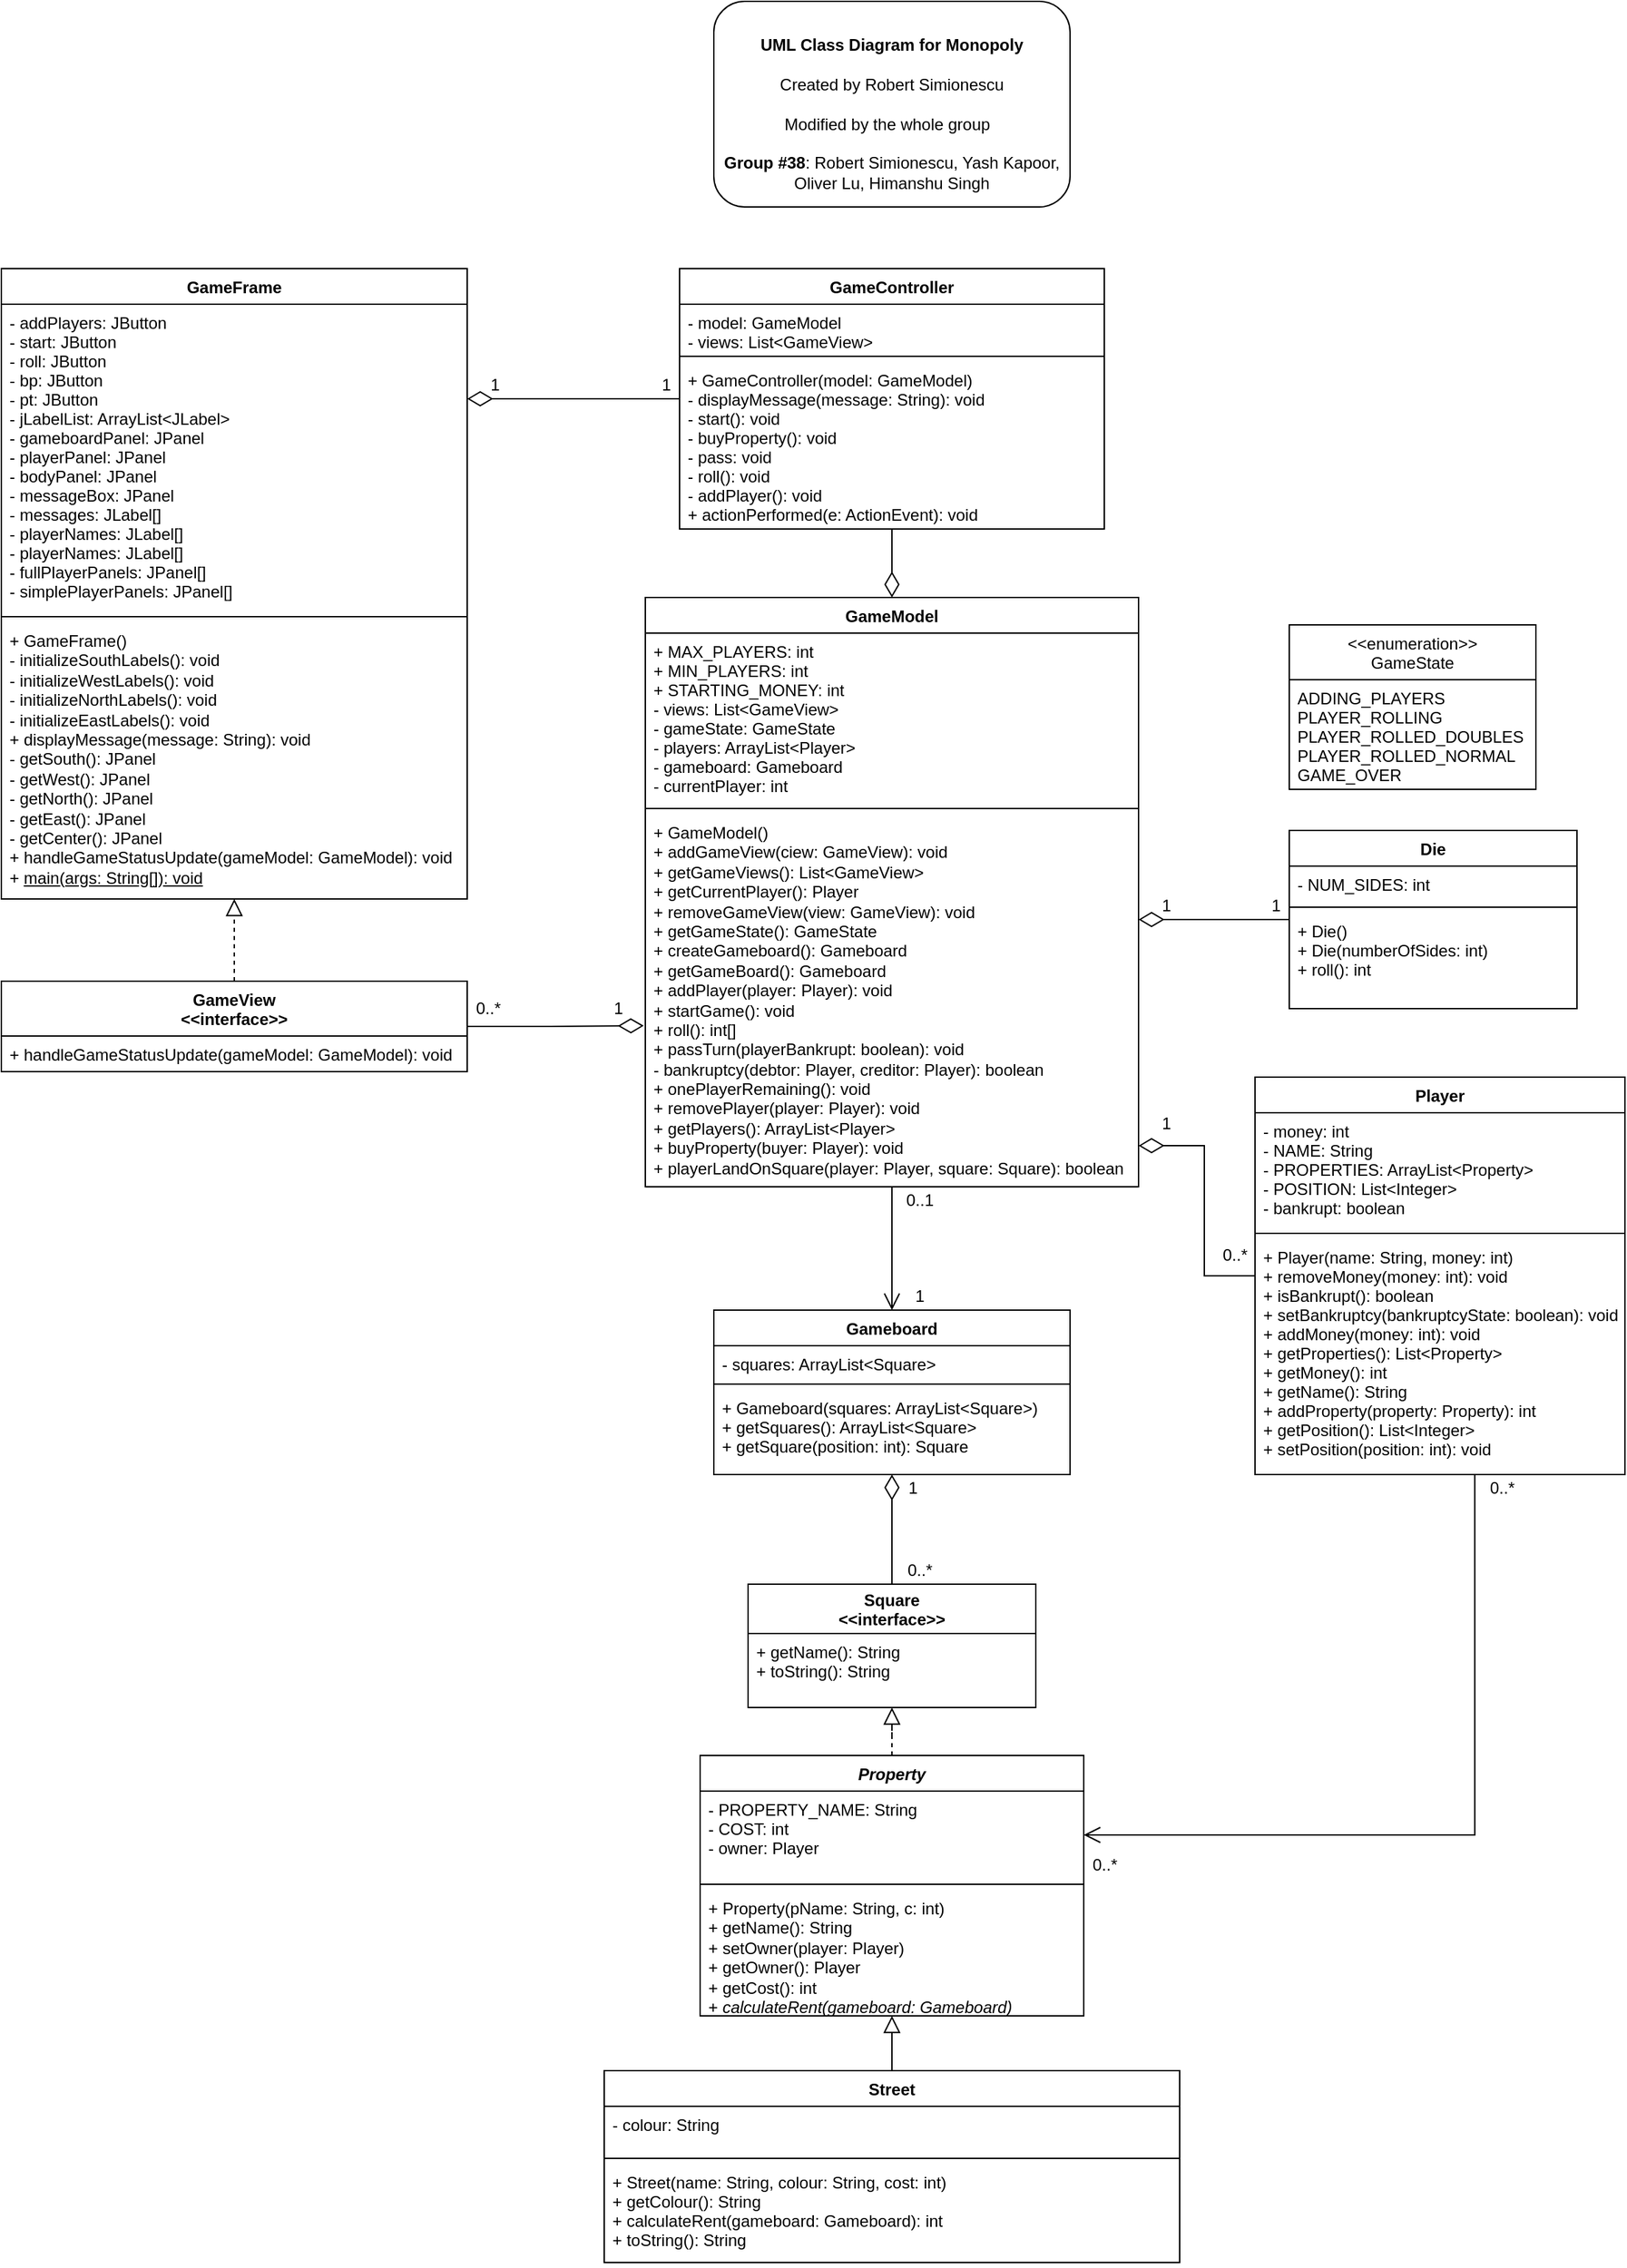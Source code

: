 <mxfile version="15.7.0" type="github">
  <diagram id="C5RBs43oDa-KdzZeNtuy" name="Page-1">
    <mxGraphModel dx="1865" dy="555" grid="1" gridSize="10" guides="1" tooltips="1" connect="1" arrows="1" fold="1" page="1" pageScale="1" pageWidth="827" pageHeight="1169" math="0" shadow="0">
      <root>
        <mxCell id="WIyWlLk6GJQsqaUBKTNV-0" />
        <mxCell id="WIyWlLk6GJQsqaUBKTNV-1" parent="WIyWlLk6GJQsqaUBKTNV-0" />
        <mxCell id="89V0pPBTU7u06rMjEI4J-0" value="Gameboard" style="swimlane;fontStyle=1;align=center;verticalAlign=top;childLayout=stackLayout;horizontal=1;startSize=26;horizontalStack=0;resizeParent=1;resizeParentMax=0;resizeLast=0;collapsible=1;marginBottom=0;" parent="WIyWlLk6GJQsqaUBKTNV-1" vertex="1">
          <mxGeometry x="-80" y="1295" width="260" height="120" as="geometry" />
        </mxCell>
        <mxCell id="89V0pPBTU7u06rMjEI4J-1" value="- squares: ArrayList&lt;Square&gt;" style="text;strokeColor=none;fillColor=none;align=left;verticalAlign=top;spacingLeft=4;spacingRight=4;overflow=hidden;rotatable=0;points=[[0,0.5],[1,0.5]];portConstraint=eastwest;" parent="89V0pPBTU7u06rMjEI4J-0" vertex="1">
          <mxGeometry y="26" width="260" height="24" as="geometry" />
        </mxCell>
        <mxCell id="89V0pPBTU7u06rMjEI4J-2" value="" style="line;strokeWidth=1;fillColor=none;align=left;verticalAlign=middle;spacingTop=-1;spacingLeft=3;spacingRight=3;rotatable=0;labelPosition=right;points=[];portConstraint=eastwest;" parent="89V0pPBTU7u06rMjEI4J-0" vertex="1">
          <mxGeometry y="50" width="260" height="8" as="geometry" />
        </mxCell>
        <mxCell id="89V0pPBTU7u06rMjEI4J-3" value="+ Gameboard(squares: ArrayList&lt;Square&gt;)&#xa;+ getSquares(): ArrayList&lt;Square&gt;&#xa;+ getSquare(position: int): Square&#xa;" style="text;strokeColor=none;fillColor=none;align=left;verticalAlign=top;spacingLeft=4;spacingRight=4;overflow=hidden;rotatable=0;points=[[0,0.5],[1,0.5]];portConstraint=eastwest;" parent="89V0pPBTU7u06rMjEI4J-0" vertex="1">
          <mxGeometry y="58" width="260" height="62" as="geometry" />
        </mxCell>
        <mxCell id="8WZaVkMKhoH__vkDGNuC-46" style="edgeStyle=orthogonalEdgeStyle;rounded=0;orthogonalLoop=1;jettySize=auto;html=1;endArrow=diamondThin;endFill=0;endSize=16;" parent="WIyWlLk6GJQsqaUBKTNV-1" source="89V0pPBTU7u06rMjEI4J-4" target="y0c8cUuytXagtE5NIueB-23" edge="1">
          <mxGeometry relative="1" as="geometry">
            <Array as="points">
              <mxPoint x="290" y="1010" />
              <mxPoint x="290" y="1010" />
            </Array>
          </mxGeometry>
        </mxCell>
        <mxCell id="89V0pPBTU7u06rMjEI4J-4" value="Die" style="swimlane;fontStyle=1;align=center;verticalAlign=top;childLayout=stackLayout;horizontal=1;startSize=26;horizontalStack=0;resizeParent=1;resizeParentMax=0;resizeLast=0;collapsible=1;marginBottom=0;" parent="WIyWlLk6GJQsqaUBKTNV-1" vertex="1">
          <mxGeometry x="340" y="945" width="210" height="130" as="geometry" />
        </mxCell>
        <mxCell id="89V0pPBTU7u06rMjEI4J-5" value="- NUM_SIDES: int" style="text;strokeColor=none;fillColor=none;align=left;verticalAlign=top;spacingLeft=4;spacingRight=4;overflow=hidden;rotatable=0;points=[[0,0.5],[1,0.5]];portConstraint=eastwest;" parent="89V0pPBTU7u06rMjEI4J-4" vertex="1">
          <mxGeometry y="26" width="210" height="26" as="geometry" />
        </mxCell>
        <mxCell id="89V0pPBTU7u06rMjEI4J-6" value="" style="line;strokeWidth=1;fillColor=none;align=left;verticalAlign=middle;spacingTop=-1;spacingLeft=3;spacingRight=3;rotatable=0;labelPosition=right;points=[];portConstraint=eastwest;" parent="89V0pPBTU7u06rMjEI4J-4" vertex="1">
          <mxGeometry y="52" width="210" height="8" as="geometry" />
        </mxCell>
        <mxCell id="89V0pPBTU7u06rMjEI4J-7" value="+ Die()&#xa;+ Die(numberOfSides: int)&#xa;+ roll(): int" style="text;strokeColor=none;fillColor=none;align=left;verticalAlign=top;spacingLeft=4;spacingRight=4;overflow=hidden;rotatable=0;points=[[0,0.5],[1,0.5]];portConstraint=eastwest;" parent="89V0pPBTU7u06rMjEI4J-4" vertex="1">
          <mxGeometry y="60" width="210" height="70" as="geometry" />
        </mxCell>
        <mxCell id="8WZaVkMKhoH__vkDGNuC-30" style="edgeStyle=orthogonalEdgeStyle;rounded=0;orthogonalLoop=1;jettySize=auto;html=1;endArrow=diamondThin;endFill=0;endSize=16;" parent="WIyWlLk6GJQsqaUBKTNV-1" source="89V0pPBTU7u06rMjEI4J-8" target="y0c8cUuytXagtE5NIueB-23" edge="1">
          <mxGeometry relative="1" as="geometry">
            <Array as="points">
              <mxPoint x="278" y="1270" />
              <mxPoint x="278" y="1175" />
            </Array>
          </mxGeometry>
        </mxCell>
        <mxCell id="89V0pPBTU7u06rMjEI4J-8" value="Player" style="swimlane;fontStyle=1;align=center;verticalAlign=top;childLayout=stackLayout;horizontal=1;startSize=26;horizontalStack=0;resizeParent=1;resizeParentMax=0;resizeLast=0;collapsible=1;marginBottom=0;" parent="WIyWlLk6GJQsqaUBKTNV-1" vertex="1">
          <mxGeometry x="315" y="1125" width="270" height="290" as="geometry" />
        </mxCell>
        <mxCell id="89V0pPBTU7u06rMjEI4J-9" value="- money: int&#xa;- NAME: String&#xa;- PROPERTIES: ArrayList&lt;Property&gt;&#xa;- POSITION: List&lt;Integer&gt;&#xa;- bankrupt: boolean&#xa;&#xa;&#xa;" style="text;strokeColor=none;fillColor=none;align=left;verticalAlign=top;spacingLeft=4;spacingRight=4;overflow=hidden;rotatable=0;points=[[0,0.5],[1,0.5]];portConstraint=eastwest;" parent="89V0pPBTU7u06rMjEI4J-8" vertex="1">
          <mxGeometry y="26" width="270" height="84" as="geometry" />
        </mxCell>
        <mxCell id="89V0pPBTU7u06rMjEI4J-10" value="" style="line;strokeWidth=1;fillColor=none;align=left;verticalAlign=middle;spacingTop=-1;spacingLeft=3;spacingRight=3;rotatable=0;labelPosition=right;points=[];portConstraint=eastwest;" parent="89V0pPBTU7u06rMjEI4J-8" vertex="1">
          <mxGeometry y="110" width="270" height="8" as="geometry" />
        </mxCell>
        <mxCell id="89V0pPBTU7u06rMjEI4J-11" value="+ Player(name: String, money: int)&#xa;+ removeMoney(money: int): void&#xa;+ isBankrupt(): boolean&#xa;+ setBankruptcy(bankruptcyState: boolean): void&#xa;+ addMoney(money: int): void&#xa;+ getProperties(): List&lt;Property&gt;&#xa;+ getMoney(): int&#xa;+ getName(): String&#xa;+ addProperty(property: Property): int&#xa;+ getPosition(): List&lt;Integer&gt; &#xa;+ setPosition(position: int): void" style="text;strokeColor=none;fillColor=none;align=left;verticalAlign=top;spacingLeft=4;spacingRight=4;overflow=hidden;rotatable=0;points=[[0,0.5],[1,0.5]];portConstraint=eastwest;" parent="89V0pPBTU7u06rMjEI4J-8" vertex="1">
          <mxGeometry y="118" width="270" height="172" as="geometry" />
        </mxCell>
        <mxCell id="8WZaVkMKhoH__vkDGNuC-36" style="edgeStyle=orthogonalEdgeStyle;rounded=0;orthogonalLoop=1;jettySize=auto;html=1;endArrow=block;endFill=0;endSize=10;" parent="WIyWlLk6GJQsqaUBKTNV-1" source="89V0pPBTU7u06rMjEI4J-24" target="89V0pPBTU7u06rMjEI4J-49" edge="1">
          <mxGeometry relative="1" as="geometry" />
        </mxCell>
        <mxCell id="89V0pPBTU7u06rMjEI4J-24" value="Street" style="swimlane;fontStyle=1;align=center;verticalAlign=top;childLayout=stackLayout;horizontal=1;startSize=26;horizontalStack=0;resizeParent=1;resizeParentMax=0;resizeLast=0;collapsible=1;marginBottom=0;" parent="WIyWlLk6GJQsqaUBKTNV-1" vertex="1">
          <mxGeometry x="-160" y="1850" width="420" height="140" as="geometry" />
        </mxCell>
        <mxCell id="89V0pPBTU7u06rMjEI4J-25" value="- colour: String" style="text;strokeColor=none;fillColor=none;align=left;verticalAlign=top;spacingLeft=4;spacingRight=4;overflow=hidden;rotatable=0;points=[[0,0.5],[1,0.5]];portConstraint=eastwest;" parent="89V0pPBTU7u06rMjEI4J-24" vertex="1">
          <mxGeometry y="26" width="420" height="34" as="geometry" />
        </mxCell>
        <mxCell id="89V0pPBTU7u06rMjEI4J-26" value="" style="line;strokeWidth=1;fillColor=none;align=left;verticalAlign=middle;spacingTop=-1;spacingLeft=3;spacingRight=3;rotatable=0;labelPosition=right;points=[];portConstraint=eastwest;" parent="89V0pPBTU7u06rMjEI4J-24" vertex="1">
          <mxGeometry y="60" width="420" height="8" as="geometry" />
        </mxCell>
        <mxCell id="89V0pPBTU7u06rMjEI4J-27" value="+ Street(name: String, colour: String, cost: int)&#xa;+ getColour(): String&#xa;+ calculateRent(gameboard: Gameboard): int&#xa;+ toString(): String" style="text;strokeColor=none;fillColor=none;align=left;verticalAlign=top;spacingLeft=4;spacingRight=4;overflow=hidden;rotatable=0;points=[[0,0.5],[1,0.5]];portConstraint=eastwest;" parent="89V0pPBTU7u06rMjEI4J-24" vertex="1">
          <mxGeometry y="68" width="420" height="72" as="geometry" />
        </mxCell>
        <mxCell id="8WZaVkMKhoH__vkDGNuC-33" style="edgeStyle=orthogonalEdgeStyle;rounded=0;orthogonalLoop=1;jettySize=auto;html=1;endArrow=block;endFill=0;endSize=10;dashed=1;" parent="WIyWlLk6GJQsqaUBKTNV-1" source="89V0pPBTU7u06rMjEI4J-49" target="paI8Il_EuwSy5qUbTORu-11" edge="1">
          <mxGeometry relative="1" as="geometry" />
        </mxCell>
        <mxCell id="89V0pPBTU7u06rMjEI4J-49" value="Property" style="swimlane;fontStyle=3;align=center;verticalAlign=top;childLayout=stackLayout;horizontal=1;startSize=26;horizontalStack=0;resizeParent=1;resizeParentMax=0;resizeLast=0;collapsible=1;marginBottom=0;" parent="WIyWlLk6GJQsqaUBKTNV-1" vertex="1">
          <mxGeometry x="-90" y="1620" width="280" height="190" as="geometry" />
        </mxCell>
        <mxCell id="89V0pPBTU7u06rMjEI4J-50" value="- PROPERTY_NAME: String&#xa;- COST: int&#xa;- owner: Player" style="text;strokeColor=none;fillColor=none;align=left;verticalAlign=top;spacingLeft=4;spacingRight=4;overflow=hidden;rotatable=0;points=[[0,0.5],[1,0.5]];portConstraint=eastwest;" parent="89V0pPBTU7u06rMjEI4J-49" vertex="1">
          <mxGeometry y="26" width="280" height="64" as="geometry" />
        </mxCell>
        <mxCell id="89V0pPBTU7u06rMjEI4J-51" value="" style="line;strokeWidth=1;fillColor=none;align=left;verticalAlign=middle;spacingTop=-1;spacingLeft=3;spacingRight=3;rotatable=0;labelPosition=right;points=[];portConstraint=eastwest;" parent="89V0pPBTU7u06rMjEI4J-49" vertex="1">
          <mxGeometry y="90" width="280" height="8" as="geometry" />
        </mxCell>
        <mxCell id="89V0pPBTU7u06rMjEI4J-52" value="+ Property(pName: String, c: int)&lt;br&gt;+ getName(): String&lt;br&gt;+ setOwner(player: Player)&lt;br&gt;+ getOwner(): Player&lt;br&gt;+ getCost(): int&lt;br&gt;+ &lt;i&gt;calculateRent(gameboard: Gameboard)&lt;/i&gt;" style="text;strokeColor=none;fillColor=none;align=left;verticalAlign=top;spacingLeft=4;spacingRight=4;overflow=hidden;rotatable=0;points=[[0,0.5],[1,0.5]];portConstraint=eastwest;fontStyle=0;html=1;" parent="89V0pPBTU7u06rMjEI4J-49" vertex="1">
          <mxGeometry y="98" width="280" height="92" as="geometry" />
        </mxCell>
        <mxCell id="8WZaVkMKhoH__vkDGNuC-32" style="edgeStyle=orthogonalEdgeStyle;rounded=0;orthogonalLoop=1;jettySize=auto;html=1;endArrow=diamondThin;endFill=0;endSize=16;" parent="WIyWlLk6GJQsqaUBKTNV-1" source="paI8Il_EuwSy5qUbTORu-11" target="89V0pPBTU7u06rMjEI4J-0" edge="1">
          <mxGeometry relative="1" as="geometry" />
        </mxCell>
        <mxCell id="paI8Il_EuwSy5qUbTORu-11" value="Square&#xa;&lt;&lt;interface&gt;&gt;" style="swimlane;fontStyle=1;childLayout=stackLayout;horizontal=1;startSize=36;fillColor=none;horizontalStack=0;resizeParent=1;resizeParentMax=0;resizeLast=0;collapsible=1;marginBottom=0;" parent="WIyWlLk6GJQsqaUBKTNV-1" vertex="1">
          <mxGeometry x="-55" y="1495" width="210" height="90" as="geometry" />
        </mxCell>
        <mxCell id="paI8Il_EuwSy5qUbTORu-12" value="+ getName(): String&#xa;+ toString(): String&#xa;" style="text;strokeColor=none;fillColor=none;align=left;verticalAlign=top;spacingLeft=4;spacingRight=4;overflow=hidden;rotatable=0;points=[[0,0.5],[1,0.5]];portConstraint=eastwest;" parent="paI8Il_EuwSy5qUbTORu-11" vertex="1">
          <mxGeometry y="36" width="210" height="54" as="geometry" />
        </mxCell>
        <mxCell id="paI8Il_EuwSy5qUbTORu-16" value="GameFrame" style="swimlane;fontStyle=1;align=center;verticalAlign=top;childLayout=stackLayout;horizontal=1;startSize=26;horizontalStack=0;resizeParent=1;resizeParentMax=0;resizeLast=0;collapsible=1;marginBottom=0;swimlaneLine=1;" parent="WIyWlLk6GJQsqaUBKTNV-1" vertex="1">
          <mxGeometry x="-600" y="535" width="340" height="460" as="geometry" />
        </mxCell>
        <mxCell id="paI8Il_EuwSy5qUbTORu-17" value="- addPlayers: JButton&#xa;- start: JButton&#xa;- roll: JButton&#xa;- bp: JButton&#xa;- pt: JButton&#xa;- jLabelList: ArrayList&lt;JLabel&gt;&#xa;- gameboardPanel: JPanel&#xa;- playerPanel: JPanel&#xa;- bodyPanel: JPanel&#xa;- messageBox: JPanel&#xa;- messages: JLabel[]&#xa;- playerNames: JLabel[]&#xa;- playerNames: JLabel[]&#xa;- fullPlayerPanels: JPanel[]&#xa;- simplePlayerPanels: JPanel[]&#xa;" style="text;strokeColor=none;fillColor=none;align=left;verticalAlign=top;spacingLeft=4;spacingRight=4;overflow=hidden;rotatable=0;points=[[0,0.5],[1,0.5]];portConstraint=eastwest;" parent="paI8Il_EuwSy5qUbTORu-16" vertex="1">
          <mxGeometry y="26" width="340" height="224" as="geometry" />
        </mxCell>
        <mxCell id="paI8Il_EuwSy5qUbTORu-18" value="" style="line;strokeWidth=1;fillColor=none;align=left;verticalAlign=middle;spacingTop=-1;spacingLeft=3;spacingRight=3;rotatable=0;labelPosition=right;points=[];portConstraint=eastwest;" parent="paI8Il_EuwSy5qUbTORu-16" vertex="1">
          <mxGeometry y="250" width="340" height="8" as="geometry" />
        </mxCell>
        <mxCell id="paI8Il_EuwSy5qUbTORu-19" value="+ GameFrame()&lt;br&gt;- initializeSouthLabels(): void&lt;br&gt;- initializeWestLabels(): void&lt;br&gt;- initializeNorthLabels(): void&lt;br&gt;- initializeEastLabels(): void&lt;br&gt;+ displayMessage(message: String): void&lt;br&gt;- getSouth(): JPanel&lt;br&gt;- getWest(): JPanel&lt;br&gt;- getNorth(): JPanel&lt;br&gt;- getEast(): JPanel&lt;br&gt;- getCenter(): JPanel&lt;br&gt;+ handleGameStatusUpdate(gameModel: GameModel): void&lt;br&gt;+&amp;nbsp;&lt;u&gt;main(args: String[]): void&lt;/u&gt;" style="text;strokeColor=none;fillColor=none;align=left;verticalAlign=top;spacingLeft=4;spacingRight=4;overflow=hidden;rotatable=0;points=[[0,0.5],[1,0.5]];portConstraint=eastwest;fontStyle=0;html=1;" parent="paI8Il_EuwSy5qUbTORu-16" vertex="1">
          <mxGeometry y="258" width="340" height="202" as="geometry" />
        </mxCell>
        <mxCell id="y0c8cUuytXagtE5NIueB-3" style="edgeStyle=orthogonalEdgeStyle;rounded=0;orthogonalLoop=1;jettySize=auto;html=1;endArrow=open;endFill=0;startSize=6;endSize=10;strokeWidth=1;exitX=0.594;exitY=1;exitDx=0;exitDy=0;exitPerimeter=0;entryX=1;entryY=0.5;entryDx=0;entryDy=0;" parent="WIyWlLk6GJQsqaUBKTNV-1" source="89V0pPBTU7u06rMjEI4J-11" target="89V0pPBTU7u06rMjEI4J-50" edge="1">
          <mxGeometry relative="1" as="geometry">
            <mxPoint x="320" y="1315" as="sourcePoint" />
            <mxPoint x="427" y="1475" as="targetPoint" />
            <Array as="points">
              <mxPoint x="475" y="1678" />
            </Array>
          </mxGeometry>
        </mxCell>
        <mxCell id="y0c8cUuytXagtE5NIueB-4" value="0..1" style="text;html=1;align=center;verticalAlign=middle;resizable=0;points=[];autosize=1;strokeColor=none;fillColor=none;" parent="WIyWlLk6GJQsqaUBKTNV-1" vertex="1">
          <mxGeometry x="40" y="775" width="40" height="20" as="geometry" />
        </mxCell>
        <mxCell id="y0c8cUuytXagtE5NIueB-6" value="0..*" style="text;html=1;align=center;verticalAlign=middle;resizable=0;points=[];autosize=1;strokeColor=none;fillColor=none;" parent="WIyWlLk6GJQsqaUBKTNV-1" vertex="1">
          <mxGeometry x="285" y="1245" width="30" height="20" as="geometry" />
        </mxCell>
        <mxCell id="y0c8cUuytXagtE5NIueB-11" value="0..*" style="text;html=1;align=center;verticalAlign=middle;resizable=0;points=[];autosize=1;strokeColor=none;fillColor=none;" parent="WIyWlLk6GJQsqaUBKTNV-1" vertex="1">
          <mxGeometry x="55" y="1475" width="30" height="20" as="geometry" />
        </mxCell>
        <mxCell id="y0c8cUuytXagtE5NIueB-13" value="&lt;br&gt;&lt;b&gt;UML Class Diagram for Monopoly&lt;/b&gt;&lt;br&gt;&lt;br&gt;Created by Robert Simionescu&lt;br&gt;&lt;br&gt;Modified by the whole group&amp;nbsp;&amp;nbsp;&lt;br&gt;&lt;br&gt;&lt;b&gt;Group #38&lt;/b&gt;: Robert Simionescu, Yash Kapoor, Oliver Lu, Himanshu Singh" style="rounded=1;whiteSpace=wrap;html=1;labelBackgroundColor=none;" parent="WIyWlLk6GJQsqaUBKTNV-1" vertex="1">
          <mxGeometry x="-80" y="340" width="260" height="150" as="geometry" />
        </mxCell>
        <mxCell id="y0c8cUuytXagtE5NIueB-14" value="0..*" style="text;html=1;align=center;verticalAlign=middle;resizable=0;points=[];autosize=1;strokeColor=none;fillColor=none;" parent="WIyWlLk6GJQsqaUBKTNV-1" vertex="1">
          <mxGeometry x="190" y="1690" width="30" height="20" as="geometry" />
        </mxCell>
        <mxCell id="8WZaVkMKhoH__vkDGNuC-29" style="edgeStyle=orthogonalEdgeStyle;rounded=0;orthogonalLoop=1;jettySize=auto;html=1;endArrow=open;endFill=0;endSize=10;" parent="WIyWlLk6GJQsqaUBKTNV-1" source="y0c8cUuytXagtE5NIueB-23" target="89V0pPBTU7u06rMjEI4J-0" edge="1">
          <mxGeometry relative="1" as="geometry" />
        </mxCell>
        <mxCell id="y0c8cUuytXagtE5NIueB-23" value="GameModel" style="swimlane;fontStyle=1;align=center;verticalAlign=top;childLayout=stackLayout;horizontal=1;startSize=26;horizontalStack=0;resizeParent=1;resizeParentMax=0;resizeLast=0;collapsible=1;marginBottom=0;" parent="WIyWlLk6GJQsqaUBKTNV-1" vertex="1">
          <mxGeometry x="-130" y="775" width="360" height="430" as="geometry" />
        </mxCell>
        <mxCell id="y0c8cUuytXagtE5NIueB-24" value="+ MAX_PLAYERS: int&#xa;+ MIN_PLAYERS: int&#xa;+ STARTING_MONEY: int&#xa;- views: List&lt;GameView&gt;&#xa;- gameState: GameState&#xa;- players: ArrayList&lt;Player&gt;&#xa;- gameboard: Gameboard&#xa;- currentPlayer: int&#xa;" style="text;strokeColor=none;fillColor=none;align=left;verticalAlign=top;spacingLeft=4;spacingRight=4;overflow=hidden;rotatable=0;points=[[0,0.5],[1,0.5]];portConstraint=eastwest;" parent="y0c8cUuytXagtE5NIueB-23" vertex="1">
          <mxGeometry y="26" width="360" height="124" as="geometry" />
        </mxCell>
        <mxCell id="y0c8cUuytXagtE5NIueB-25" value="" style="line;strokeWidth=1;fillColor=none;align=left;verticalAlign=middle;spacingTop=-1;spacingLeft=3;spacingRight=3;rotatable=0;labelPosition=right;points=[];portConstraint=eastwest;" parent="y0c8cUuytXagtE5NIueB-23" vertex="1">
          <mxGeometry y="150" width="360" height="8" as="geometry" />
        </mxCell>
        <mxCell id="y0c8cUuytXagtE5NIueB-26" value="&lt;div&gt;+ GameModel()&lt;/div&gt;&lt;div&gt;+ addGameView(ciew: GameView): void&lt;/div&gt;&lt;div&gt;+ getGameViews(): List&amp;lt;GameView&amp;gt;&lt;/div&gt;&lt;div&gt;+ getCurrentPlayer(): Player&lt;/div&gt;&lt;div&gt;+ removeGameView(view: GameView): void&lt;/div&gt;&lt;div&gt;+ getGameState(): GameState&lt;/div&gt;&lt;div&gt;+ createGameboard(): Gameboard&lt;/div&gt;&lt;div&gt;+ getGameBoard(): Gameboard&lt;/div&gt;&lt;div&gt;+ addPlayer(player: Player): void&lt;br&gt;&lt;/div&gt;&lt;div&gt;+ startGame(): void&lt;/div&gt;&lt;div&gt;+ roll(): int[]&lt;/div&gt;&lt;div&gt;+ passTurn(playerBankrupt: boolean): void&lt;/div&gt;&lt;div&gt;- bankruptcy(debtor: Player, creditor: Player): boolean&lt;/div&gt;&lt;div&gt;+ onePlayerRemaining(): void&lt;/div&gt;&lt;div&gt;+ removePlayer(player: Player): void&lt;/div&gt;&lt;div&gt;+ getPlayers(): ArrayList&amp;lt;Player&amp;gt;&lt;/div&gt;&lt;div&gt;+ buyProperty(buyer: Player): void&lt;/div&gt;&lt;div&gt;+ playerLandOnSquare(player: Player, square: Square): boolean&lt;br&gt;&lt;/div&gt;" style="text;strokeColor=none;fillColor=none;align=left;verticalAlign=top;spacingLeft=4;spacingRight=4;overflow=hidden;rotatable=0;points=[[0,0.5],[1,0.5]];portConstraint=eastwest;html=1;" parent="y0c8cUuytXagtE5NIueB-23" vertex="1">
          <mxGeometry y="158" width="360" height="272" as="geometry" />
        </mxCell>
        <mxCell id="8WZaVkMKhoH__vkDGNuC-47" style="edgeStyle=orthogonalEdgeStyle;rounded=0;orthogonalLoop=1;jettySize=auto;html=1;startArrow=none;startFill=0;endArrow=diamondThin;endFill=0;endSize=16;sourcePerimeterSpacing=0;targetPerimeterSpacing=0;" parent="WIyWlLk6GJQsqaUBKTNV-1" source="8WZaVkMKhoH__vkDGNuC-8" target="y0c8cUuytXagtE5NIueB-23" edge="1">
          <mxGeometry relative="1" as="geometry" />
        </mxCell>
        <mxCell id="8WZaVkMKhoH__vkDGNuC-48" style="edgeStyle=orthogonalEdgeStyle;rounded=0;orthogonalLoop=1;jettySize=auto;html=1;startArrow=none;startFill=0;endArrow=diamondThin;endFill=0;endSize=16;sourcePerimeterSpacing=0;targetPerimeterSpacing=0;" parent="WIyWlLk6GJQsqaUBKTNV-1" source="8WZaVkMKhoH__vkDGNuC-8" target="paI8Il_EuwSy5qUbTORu-16" edge="1">
          <mxGeometry relative="1" as="geometry">
            <Array as="points">
              <mxPoint x="-220" y="630" />
              <mxPoint x="-220" y="630" />
            </Array>
          </mxGeometry>
        </mxCell>
        <mxCell id="8WZaVkMKhoH__vkDGNuC-8" value="GameController" style="swimlane;fontStyle=1;align=center;verticalAlign=top;childLayout=stackLayout;horizontal=1;startSize=26;horizontalStack=0;resizeParent=1;resizeParentMax=0;resizeLast=0;collapsible=1;marginBottom=0;" parent="WIyWlLk6GJQsqaUBKTNV-1" vertex="1">
          <mxGeometry x="-105" y="535" width="310" height="190" as="geometry" />
        </mxCell>
        <mxCell id="8WZaVkMKhoH__vkDGNuC-9" value="- model: GameModel&#xa;- views: List&lt;GameView&gt;" style="text;strokeColor=none;fillColor=none;align=left;verticalAlign=top;spacingLeft=4;spacingRight=4;overflow=hidden;rotatable=0;points=[[0,0.5],[1,0.5]];portConstraint=eastwest;" parent="8WZaVkMKhoH__vkDGNuC-8" vertex="1">
          <mxGeometry y="26" width="310" height="34" as="geometry" />
        </mxCell>
        <mxCell id="8WZaVkMKhoH__vkDGNuC-10" value="" style="line;strokeWidth=1;fillColor=none;align=left;verticalAlign=middle;spacingTop=-1;spacingLeft=3;spacingRight=3;rotatable=0;labelPosition=right;points=[];portConstraint=eastwest;" parent="8WZaVkMKhoH__vkDGNuC-8" vertex="1">
          <mxGeometry y="60" width="310" height="8" as="geometry" />
        </mxCell>
        <mxCell id="8WZaVkMKhoH__vkDGNuC-11" value="+ GameController(model: GameModel)&#xa;- displayMessage(message: String): void&#xa;- start(): void&#xa;- buyProperty(): void&#xa;- pass: void&#xa;- roll(): void&#xa;- addPlayer(): void&#xa;+ actionPerformed(e: ActionEvent): void&#xa;" style="text;strokeColor=none;fillColor=none;align=left;verticalAlign=top;spacingLeft=4;spacingRight=4;overflow=hidden;rotatable=0;points=[[0,0.5],[1,0.5]];portConstraint=eastwest;" parent="8WZaVkMKhoH__vkDGNuC-8" vertex="1">
          <mxGeometry y="68" width="310" height="122" as="geometry" />
        </mxCell>
        <mxCell id="8WZaVkMKhoH__vkDGNuC-12" value="&lt;&lt;enumeration&gt;&gt;&#xa;GameState" style="swimlane;fontStyle=0;childLayout=stackLayout;horizontal=1;startSize=40;fillColor=none;horizontalStack=0;resizeParent=1;resizeParentMax=0;resizeLast=0;collapsible=1;marginBottom=0;" parent="WIyWlLk6GJQsqaUBKTNV-1" vertex="1">
          <mxGeometry x="340" y="795" width="180" height="120" as="geometry" />
        </mxCell>
        <mxCell id="8WZaVkMKhoH__vkDGNuC-13" value="ADDING_PLAYERS&#xa;PLAYER_ROLLING&#xa;PLAYER_ROLLED_DOUBLES&#xa;PLAYER_ROLLED_NORMAL&#xa;GAME_OVER&#xa;" style="text;strokeColor=none;fillColor=none;align=left;verticalAlign=top;spacingLeft=4;spacingRight=4;overflow=hidden;rotatable=0;points=[[0,0.5],[1,0.5]];portConstraint=eastwest;" parent="8WZaVkMKhoH__vkDGNuC-12" vertex="1">
          <mxGeometry y="40" width="180" height="80" as="geometry" />
        </mxCell>
        <mxCell id="8WZaVkMKhoH__vkDGNuC-25" style="edgeStyle=orthogonalEdgeStyle;rounded=0;orthogonalLoop=1;jettySize=auto;html=1;endArrow=block;endFill=0;dashed=1;endSize=10;" parent="WIyWlLk6GJQsqaUBKTNV-1" source="8WZaVkMKhoH__vkDGNuC-16" target="paI8Il_EuwSy5qUbTORu-19" edge="1">
          <mxGeometry relative="1" as="geometry">
            <Array as="points">
              <mxPoint x="-430" y="1025" />
              <mxPoint x="-430" y="1025" />
            </Array>
          </mxGeometry>
        </mxCell>
        <mxCell id="8WZaVkMKhoH__vkDGNuC-26" style="edgeStyle=orthogonalEdgeStyle;rounded=0;orthogonalLoop=1;jettySize=auto;html=1;endArrow=diamondThin;endFill=0;endSize=16;entryX=-0.003;entryY=0.568;entryDx=0;entryDy=0;entryPerimeter=0;" parent="WIyWlLk6GJQsqaUBKTNV-1" source="8WZaVkMKhoH__vkDGNuC-16" target="y0c8cUuytXagtE5NIueB-26" edge="1">
          <mxGeometry relative="1" as="geometry" />
        </mxCell>
        <mxCell id="8WZaVkMKhoH__vkDGNuC-16" value="GameView&#xa;&lt;&lt;interface&gt;&gt;" style="swimlane;fontStyle=1;childLayout=stackLayout;horizontal=1;startSize=40;fillColor=none;horizontalStack=0;resizeParent=1;resizeParentMax=0;resizeLast=0;collapsible=1;marginBottom=0;" parent="WIyWlLk6GJQsqaUBKTNV-1" vertex="1">
          <mxGeometry x="-600" y="1055" width="340" height="66" as="geometry" />
        </mxCell>
        <mxCell id="8WZaVkMKhoH__vkDGNuC-17" value="+ handleGameStatusUpdate(gameModel: GameModel): void" style="text;strokeColor=none;fillColor=none;align=left;verticalAlign=top;spacingLeft=4;spacingRight=4;overflow=hidden;rotatable=0;points=[[0,0.5],[1,0.5]];portConstraint=eastwest;" parent="8WZaVkMKhoH__vkDGNuC-16" vertex="1">
          <mxGeometry y="40" width="340" height="26" as="geometry" />
        </mxCell>
        <mxCell id="8WZaVkMKhoH__vkDGNuC-42" value="0..*" style="text;html=1;align=center;verticalAlign=middle;resizable=0;points=[];autosize=1;strokeColor=none;fillColor=none;" parent="WIyWlLk6GJQsqaUBKTNV-1" vertex="1">
          <mxGeometry x="-260" y="1065" width="30" height="20" as="geometry" />
        </mxCell>
        <mxCell id="optM9lz-F5jcca7UGsnc-0" value="1" style="text;html=1;align=center;verticalAlign=middle;resizable=0;points=[];autosize=1;strokeColor=none;fillColor=none;" vertex="1" parent="WIyWlLk6GJQsqaUBKTNV-1">
          <mxGeometry x="320" y="990" width="20" height="20" as="geometry" />
        </mxCell>
        <mxCell id="optM9lz-F5jcca7UGsnc-1" value="1" style="text;html=1;align=center;verticalAlign=middle;resizable=0;points=[];autosize=1;strokeColor=none;fillColor=none;" vertex="1" parent="WIyWlLk6GJQsqaUBKTNV-1">
          <mxGeometry x="240" y="990" width="20" height="20" as="geometry" />
        </mxCell>
        <mxCell id="optM9lz-F5jcca7UGsnc-2" value="1" style="text;html=1;align=center;verticalAlign=middle;resizable=0;points=[];autosize=1;strokeColor=none;fillColor=none;" vertex="1" parent="WIyWlLk6GJQsqaUBKTNV-1">
          <mxGeometry x="240" y="1149" width="20" height="20" as="geometry" />
        </mxCell>
        <mxCell id="optM9lz-F5jcca7UGsnc-3" value="1" style="text;html=1;align=center;verticalAlign=middle;resizable=0;points=[];autosize=1;strokeColor=none;fillColor=none;" vertex="1" parent="WIyWlLk6GJQsqaUBKTNV-1">
          <mxGeometry x="-160" y="1065" width="20" height="20" as="geometry" />
        </mxCell>
        <mxCell id="optM9lz-F5jcca7UGsnc-4" value="0..1" style="text;html=1;align=center;verticalAlign=middle;resizable=0;points=[];autosize=1;strokeColor=none;fillColor=none;" vertex="1" parent="WIyWlLk6GJQsqaUBKTNV-1">
          <mxGeometry x="50" y="1205" width="40" height="20" as="geometry" />
        </mxCell>
        <mxCell id="optM9lz-F5jcca7UGsnc-5" value="1" style="text;html=1;align=center;verticalAlign=middle;resizable=0;points=[];autosize=1;strokeColor=none;fillColor=none;" vertex="1" parent="WIyWlLk6GJQsqaUBKTNV-1">
          <mxGeometry x="60" y="1275" width="20" height="20" as="geometry" />
        </mxCell>
        <mxCell id="optM9lz-F5jcca7UGsnc-6" value="1" style="text;html=1;align=center;verticalAlign=middle;resizable=0;points=[];autosize=1;strokeColor=none;fillColor=none;" vertex="1" parent="WIyWlLk6GJQsqaUBKTNV-1">
          <mxGeometry x="55" y="1415" width="20" height="20" as="geometry" />
        </mxCell>
        <mxCell id="optM9lz-F5jcca7UGsnc-7" value="1" style="text;html=1;align=center;verticalAlign=middle;resizable=0;points=[];autosize=1;strokeColor=none;fillColor=none;" vertex="1" parent="WIyWlLk6GJQsqaUBKTNV-1">
          <mxGeometry x="-125" y="610" width="20" height="20" as="geometry" />
        </mxCell>
        <mxCell id="optM9lz-F5jcca7UGsnc-8" value="1" style="text;html=1;align=center;verticalAlign=middle;resizable=0;points=[];autosize=1;strokeColor=none;fillColor=none;" vertex="1" parent="WIyWlLk6GJQsqaUBKTNV-1">
          <mxGeometry x="-250" y="610" width="20" height="20" as="geometry" />
        </mxCell>
        <mxCell id="optM9lz-F5jcca7UGsnc-9" value="0..*" style="text;html=1;align=center;verticalAlign=middle;resizable=0;points=[];autosize=1;strokeColor=none;fillColor=none;" vertex="1" parent="WIyWlLk6GJQsqaUBKTNV-1">
          <mxGeometry x="480" y="1415" width="30" height="20" as="geometry" />
        </mxCell>
      </root>
    </mxGraphModel>
  </diagram>
</mxfile>
